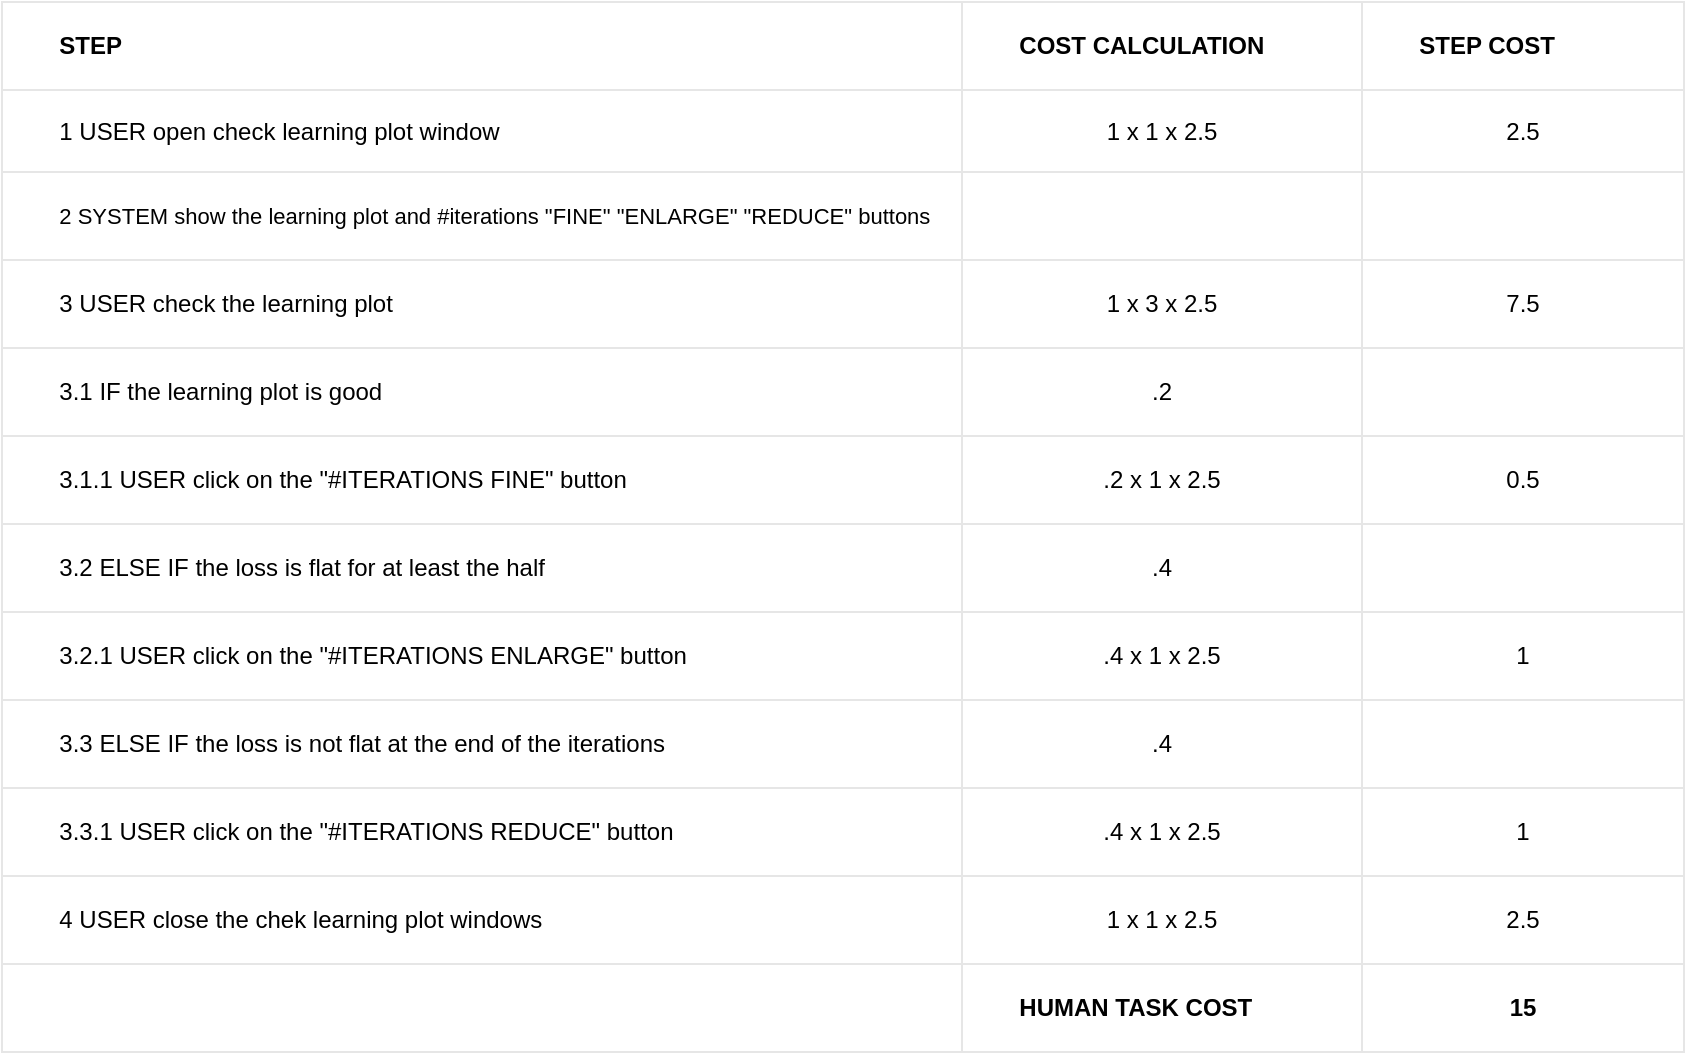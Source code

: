 <mxfile>
    <diagram name="Page-1" id="EmKiFh5BCGxzD36F_mmm">
        <mxGraphModel dx="1813" dy="1596" grid="1" gridSize="10" guides="1" tooltips="1" connect="1" arrows="1" fold="1" page="1" pageScale="1" pageWidth="827" pageHeight="1169" math="0" shadow="0">
            <root>
                <mxCell id="0"/>
                <mxCell id="1" parent="0"/>
                <mxCell id="oyE8q_QoNlwKAlWyIroU-1" value="" style="childLayout=tableLayout;recursiveResize=0;shadow=0;strokeColor=#E6E6E6;align=center;" parent="1" vertex="1">
                    <mxGeometry x="-586" y="-89" width="841" height="525" as="geometry"/>
                </mxCell>
                <mxCell id="oyE8q_QoNlwKAlWyIroU-2" value="" style="shape=tableRow;horizontal=0;startSize=0;swimlaneHead=0;swimlaneBody=0;top=0;left=0;bottom=0;right=0;dropTarget=0;collapsible=0;recursiveResize=0;expand=0;fontStyle=0;fillColor=none;strokeColor=inherit;" parent="oyE8q_QoNlwKAlWyIroU-1" vertex="1">
                    <mxGeometry width="841" height="44" as="geometry"/>
                </mxCell>
                <mxCell id="oyE8q_QoNlwKAlWyIroU-3" value="&lt;span style=&quot;white-space: pre;&quot;&gt;&#9;&lt;/span&gt;STEP" style="connectable=0;recursiveResize=0;strokeColor=inherit;fillColor=none;align=left;whiteSpace=wrap;html=1;fontStyle=1" parent="oyE8q_QoNlwKAlWyIroU-2" vertex="1">
                    <mxGeometry width="480" height="44" as="geometry">
                        <mxRectangle width="480" height="44" as="alternateBounds"/>
                    </mxGeometry>
                </mxCell>
                <mxCell id="oyE8q_QoNlwKAlWyIroU-4" value="&lt;span style=&quot;white-space: pre;&quot;&gt;&#9;&lt;/span&gt;COST CALCULATION" style="connectable=0;recursiveResize=0;strokeColor=inherit;fillColor=none;align=left;whiteSpace=wrap;html=1;fontStyle=1" parent="oyE8q_QoNlwKAlWyIroU-2" vertex="1">
                    <mxGeometry x="480" width="200" height="44" as="geometry">
                        <mxRectangle width="200" height="44" as="alternateBounds"/>
                    </mxGeometry>
                </mxCell>
                <mxCell id="oyE8q_QoNlwKAlWyIroU-5" value="&lt;span style=&quot;white-space: pre;&quot;&gt;&#9;&lt;/span&gt;STEP COST" style="connectable=0;recursiveResize=0;strokeColor=inherit;fillColor=none;align=left;whiteSpace=wrap;html=1;fontStyle=1" parent="oyE8q_QoNlwKAlWyIroU-2" vertex="1">
                    <mxGeometry x="680" width="161" height="44" as="geometry">
                        <mxRectangle width="161" height="44" as="alternateBounds"/>
                    </mxGeometry>
                </mxCell>
                <mxCell id="oyE8q_QoNlwKAlWyIroU-6" style="shape=tableRow;horizontal=0;startSize=0;swimlaneHead=0;swimlaneBody=0;top=0;left=0;bottom=0;right=0;dropTarget=0;collapsible=0;recursiveResize=0;expand=0;fontStyle=0;fillColor=none;strokeColor=inherit;align=left;" parent="oyE8q_QoNlwKAlWyIroU-1" vertex="1">
                    <mxGeometry y="44" width="841" height="41" as="geometry"/>
                </mxCell>
                <mxCell id="oyE8q_QoNlwKAlWyIroU-7" value="&lt;span style=&quot;white-space: pre;&quot;&gt;&#9;&lt;/span&gt;1 USER open check learning plot window&amp;nbsp;" style="connectable=0;recursiveResize=0;strokeColor=inherit;fillColor=none;align=left;whiteSpace=wrap;html=1;" parent="oyE8q_QoNlwKAlWyIroU-6" vertex="1">
                    <mxGeometry width="480" height="41" as="geometry">
                        <mxRectangle width="480" height="41" as="alternateBounds"/>
                    </mxGeometry>
                </mxCell>
                <mxCell id="oyE8q_QoNlwKAlWyIroU-8" value="1 x 1 x 2.5" style="connectable=0;recursiveResize=0;strokeColor=inherit;fillColor=none;align=center;whiteSpace=wrap;html=1;" parent="oyE8q_QoNlwKAlWyIroU-6" vertex="1">
                    <mxGeometry x="480" width="200" height="41" as="geometry">
                        <mxRectangle width="200" height="41" as="alternateBounds"/>
                    </mxGeometry>
                </mxCell>
                <mxCell id="oyE8q_QoNlwKAlWyIroU-9" value="2.5" style="connectable=0;recursiveResize=0;strokeColor=inherit;fillColor=none;align=center;whiteSpace=wrap;html=1;" parent="oyE8q_QoNlwKAlWyIroU-6" vertex="1">
                    <mxGeometry x="680" width="161" height="41" as="geometry">
                        <mxRectangle width="161" height="41" as="alternateBounds"/>
                    </mxGeometry>
                </mxCell>
                <mxCell id="oyE8q_QoNlwKAlWyIroU-10" style="shape=tableRow;horizontal=0;startSize=0;swimlaneHead=0;swimlaneBody=0;top=0;left=0;bottom=0;right=0;dropTarget=0;collapsible=0;recursiveResize=0;expand=0;fontStyle=0;fillColor=none;strokeColor=inherit;" parent="oyE8q_QoNlwKAlWyIroU-1" vertex="1">
                    <mxGeometry y="85" width="841" height="44" as="geometry"/>
                </mxCell>
                <mxCell id="oyE8q_QoNlwKAlWyIroU-11" value="&lt;span style=&quot;white-space: pre;&quot;&gt;&#9;&lt;/span&gt;&lt;font style=&quot;font-size: 11px;&quot;&gt;2 SYSTEM show the learning plot and #iterations &quot;FINE&quot; &quot;ENLARGE&quot; &quot;REDUCE&quot; buttons&lt;/font&gt;" style="connectable=0;recursiveResize=0;strokeColor=inherit;fillColor=none;align=left;whiteSpace=wrap;html=1;" parent="oyE8q_QoNlwKAlWyIroU-10" vertex="1">
                    <mxGeometry width="480" height="44" as="geometry">
                        <mxRectangle width="480" height="44" as="alternateBounds"/>
                    </mxGeometry>
                </mxCell>
                <mxCell id="oyE8q_QoNlwKAlWyIroU-12" value="" style="connectable=0;recursiveResize=0;strokeColor=inherit;fillColor=none;align=left;whiteSpace=wrap;html=1;" parent="oyE8q_QoNlwKAlWyIroU-10" vertex="1">
                    <mxGeometry x="480" width="200" height="44" as="geometry">
                        <mxRectangle width="200" height="44" as="alternateBounds"/>
                    </mxGeometry>
                </mxCell>
                <mxCell id="oyE8q_QoNlwKAlWyIroU-13" value="" style="connectable=0;recursiveResize=0;strokeColor=inherit;fillColor=none;align=left;whiteSpace=wrap;html=1;" parent="oyE8q_QoNlwKAlWyIroU-10" vertex="1">
                    <mxGeometry x="680" width="161" height="44" as="geometry">
                        <mxRectangle width="161" height="44" as="alternateBounds"/>
                    </mxGeometry>
                </mxCell>
                <mxCell id="oyE8q_QoNlwKAlWyIroU-14" style="shape=tableRow;horizontal=0;startSize=0;swimlaneHead=0;swimlaneBody=0;top=0;left=0;bottom=0;right=0;dropTarget=0;collapsible=0;recursiveResize=0;expand=0;fontStyle=0;fillColor=none;strokeColor=inherit;" parent="oyE8q_QoNlwKAlWyIroU-1" vertex="1">
                    <mxGeometry y="129" width="841" height="44" as="geometry"/>
                </mxCell>
                <mxCell id="oyE8q_QoNlwKAlWyIroU-15" value="&lt;span style=&quot;&quot;&gt;&lt;span style=&quot;white-space: pre;&quot;&gt;&amp;nbsp;&lt;span style=&quot;white-space: pre;&quot;&gt;&#9;&lt;/span&gt;&lt;/span&gt;&lt;/span&gt;3 USER check the learning plot" style="connectable=0;recursiveResize=0;strokeColor=inherit;fillColor=none;align=left;whiteSpace=wrap;html=1;" parent="oyE8q_QoNlwKAlWyIroU-14" vertex="1">
                    <mxGeometry width="480" height="44" as="geometry">
                        <mxRectangle width="480" height="44" as="alternateBounds"/>
                    </mxGeometry>
                </mxCell>
                <mxCell id="oyE8q_QoNlwKAlWyIroU-16" value="1 x 3 x 2.5" style="connectable=0;recursiveResize=0;strokeColor=inherit;fillColor=none;align=center;whiteSpace=wrap;html=1;" parent="oyE8q_QoNlwKAlWyIroU-14" vertex="1">
                    <mxGeometry x="480" width="200" height="44" as="geometry">
                        <mxRectangle width="200" height="44" as="alternateBounds"/>
                    </mxGeometry>
                </mxCell>
                <mxCell id="oyE8q_QoNlwKAlWyIroU-17" value="7.5" style="connectable=0;recursiveResize=0;strokeColor=inherit;fillColor=none;align=center;whiteSpace=wrap;html=1;" parent="oyE8q_QoNlwKAlWyIroU-14" vertex="1">
                    <mxGeometry x="680" width="161" height="44" as="geometry">
                        <mxRectangle width="161" height="44" as="alternateBounds"/>
                    </mxGeometry>
                </mxCell>
                <mxCell id="oyE8q_QoNlwKAlWyIroU-18" style="shape=tableRow;horizontal=0;startSize=0;swimlaneHead=0;swimlaneBody=0;top=0;left=0;bottom=0;right=0;dropTarget=0;collapsible=0;recursiveResize=0;expand=0;fontStyle=0;fillColor=none;strokeColor=inherit;" parent="oyE8q_QoNlwKAlWyIroU-1" vertex="1">
                    <mxGeometry y="173" width="841" height="44" as="geometry"/>
                </mxCell>
                <mxCell id="oyE8q_QoNlwKAlWyIroU-19" value="&lt;span style=&quot;white-space: pre;&quot;&gt;&#9;&lt;/span&gt;3.1 IF the learning plot is good" style="connectable=0;recursiveResize=0;strokeColor=inherit;fillColor=none;align=left;whiteSpace=wrap;html=1;" parent="oyE8q_QoNlwKAlWyIroU-18" vertex="1">
                    <mxGeometry width="480" height="44" as="geometry">
                        <mxRectangle width="480" height="44" as="alternateBounds"/>
                    </mxGeometry>
                </mxCell>
                <mxCell id="oyE8q_QoNlwKAlWyIroU-20" value=".2" style="connectable=0;recursiveResize=0;strokeColor=inherit;fillColor=none;align=center;whiteSpace=wrap;html=1;" parent="oyE8q_QoNlwKAlWyIroU-18" vertex="1">
                    <mxGeometry x="480" width="200" height="44" as="geometry">
                        <mxRectangle width="200" height="44" as="alternateBounds"/>
                    </mxGeometry>
                </mxCell>
                <mxCell id="oyE8q_QoNlwKAlWyIroU-21" style="connectable=0;recursiveResize=0;strokeColor=inherit;fillColor=none;align=left;whiteSpace=wrap;html=1;" parent="oyE8q_QoNlwKAlWyIroU-18" vertex="1">
                    <mxGeometry x="680" width="161" height="44" as="geometry">
                        <mxRectangle width="161" height="44" as="alternateBounds"/>
                    </mxGeometry>
                </mxCell>
                <mxCell id="oyE8q_QoNlwKAlWyIroU-26" style="shape=tableRow;horizontal=0;startSize=0;swimlaneHead=0;swimlaneBody=0;top=0;left=0;bottom=0;right=0;dropTarget=0;collapsible=0;recursiveResize=0;expand=0;fontStyle=0;fillColor=none;strokeColor=inherit;" parent="oyE8q_QoNlwKAlWyIroU-1" vertex="1">
                    <mxGeometry y="217" width="841" height="44" as="geometry"/>
                </mxCell>
                <mxCell id="oyE8q_QoNlwKAlWyIroU-27" value="&lt;span style=&quot;&quot;&gt;&lt;span style=&quot;white-space: pre;&quot;&gt;&amp;nbsp;&amp;nbsp;&amp;nbsp;&amp;nbsp;&lt;span style=&quot;white-space: pre;&quot;&gt;&#9;&lt;/span&gt;&lt;/span&gt;&lt;/span&gt;3.1.1 USER click on the &quot;#ITERATIONS FINE&quot; button" style="connectable=0;recursiveResize=0;strokeColor=inherit;fillColor=none;align=left;whiteSpace=wrap;html=1;" parent="oyE8q_QoNlwKAlWyIroU-26" vertex="1">
                    <mxGeometry width="480" height="44" as="geometry">
                        <mxRectangle width="480" height="44" as="alternateBounds"/>
                    </mxGeometry>
                </mxCell>
                <mxCell id="oyE8q_QoNlwKAlWyIroU-28" value=".2 x 1 x 2.5" style="connectable=0;recursiveResize=0;strokeColor=inherit;fillColor=none;align=center;whiteSpace=wrap;html=1;" parent="oyE8q_QoNlwKAlWyIroU-26" vertex="1">
                    <mxGeometry x="480" width="200" height="44" as="geometry">
                        <mxRectangle width="200" height="44" as="alternateBounds"/>
                    </mxGeometry>
                </mxCell>
                <mxCell id="oyE8q_QoNlwKAlWyIroU-29" value="0.5" style="connectable=0;recursiveResize=0;strokeColor=inherit;fillColor=none;align=center;whiteSpace=wrap;html=1;" parent="oyE8q_QoNlwKAlWyIroU-26" vertex="1">
                    <mxGeometry x="680" width="161" height="44" as="geometry">
                        <mxRectangle width="161" height="44" as="alternateBounds"/>
                    </mxGeometry>
                </mxCell>
                <mxCell id="oyE8q_QoNlwKAlWyIroU-30" style="shape=tableRow;horizontal=0;startSize=0;swimlaneHead=0;swimlaneBody=0;top=0;left=0;bottom=0;right=0;dropTarget=0;collapsible=0;recursiveResize=0;expand=0;fontStyle=0;fillColor=none;strokeColor=inherit;" parent="oyE8q_QoNlwKAlWyIroU-1" vertex="1">
                    <mxGeometry y="261" width="841" height="44" as="geometry"/>
                </mxCell>
                <mxCell id="oyE8q_QoNlwKAlWyIroU-31" value="&lt;span style=&quot;&quot;&gt;&#9;&lt;/span&gt;&lt;span style=&quot;white-space: pre;&quot;&gt;&#9;&lt;/span&gt;3.2 ELSE IF the loss is flat for at least the half" style="connectable=0;recursiveResize=0;strokeColor=inherit;fillColor=none;align=left;whiteSpace=wrap;html=1;" parent="oyE8q_QoNlwKAlWyIroU-30" vertex="1">
                    <mxGeometry width="480" height="44" as="geometry">
                        <mxRectangle width="480" height="44" as="alternateBounds"/>
                    </mxGeometry>
                </mxCell>
                <mxCell id="oyE8q_QoNlwKAlWyIroU-32" value=".4" style="connectable=0;recursiveResize=0;strokeColor=inherit;fillColor=none;align=center;whiteSpace=wrap;html=1;" parent="oyE8q_QoNlwKAlWyIroU-30" vertex="1">
                    <mxGeometry x="480" width="200" height="44" as="geometry">
                        <mxRectangle width="200" height="44" as="alternateBounds"/>
                    </mxGeometry>
                </mxCell>
                <mxCell id="oyE8q_QoNlwKAlWyIroU-33" style="connectable=0;recursiveResize=0;strokeColor=inherit;fillColor=none;align=left;whiteSpace=wrap;html=1;" parent="oyE8q_QoNlwKAlWyIroU-30" vertex="1">
                    <mxGeometry x="680" width="161" height="44" as="geometry">
                        <mxRectangle width="161" height="44" as="alternateBounds"/>
                    </mxGeometry>
                </mxCell>
                <mxCell id="E5UNomB5163HNAia4btr-1" style="shape=tableRow;horizontal=0;startSize=0;swimlaneHead=0;swimlaneBody=0;top=0;left=0;bottom=0;right=0;dropTarget=0;collapsible=0;recursiveResize=0;expand=0;fontStyle=0;fillColor=none;strokeColor=inherit;" parent="oyE8q_QoNlwKAlWyIroU-1" vertex="1">
                    <mxGeometry y="305" width="841" height="44" as="geometry"/>
                </mxCell>
                <mxCell id="E5UNomB5163HNAia4btr-2" value="&lt;span style=&quot;&quot;&gt;&lt;span style=&quot;white-space: pre;&quot;&gt;&amp;nbsp;&amp;nbsp;&amp;nbsp;&amp;nbsp;&lt;span style=&quot;white-space: pre;&quot;&gt;&#9;&lt;/span&gt;&lt;/span&gt;&lt;/span&gt;3.2.1 USER click on the &quot;#ITERATIONS ENLARGE&quot; button" style="connectable=0;recursiveResize=0;strokeColor=inherit;fillColor=none;align=left;whiteSpace=wrap;html=1;" parent="E5UNomB5163HNAia4btr-1" vertex="1">
                    <mxGeometry width="480" height="44" as="geometry">
                        <mxRectangle width="480" height="44" as="alternateBounds"/>
                    </mxGeometry>
                </mxCell>
                <mxCell id="E5UNomB5163HNAia4btr-3" value=".4 x 1 x 2.5" style="connectable=0;recursiveResize=0;strokeColor=inherit;fillColor=none;align=center;whiteSpace=wrap;html=1;" parent="E5UNomB5163HNAia4btr-1" vertex="1">
                    <mxGeometry x="480" width="200" height="44" as="geometry">
                        <mxRectangle width="200" height="44" as="alternateBounds"/>
                    </mxGeometry>
                </mxCell>
                <mxCell id="E5UNomB5163HNAia4btr-4" value="1" style="connectable=0;recursiveResize=0;strokeColor=inherit;fillColor=none;align=center;whiteSpace=wrap;html=1;" parent="E5UNomB5163HNAia4btr-1" vertex="1">
                    <mxGeometry x="680" width="161" height="44" as="geometry">
                        <mxRectangle width="161" height="44" as="alternateBounds"/>
                    </mxGeometry>
                </mxCell>
                <mxCell id="E5UNomB5163HNAia4btr-5" style="shape=tableRow;horizontal=0;startSize=0;swimlaneHead=0;swimlaneBody=0;top=0;left=0;bottom=0;right=0;dropTarget=0;collapsible=0;recursiveResize=0;expand=0;fontStyle=0;fillColor=none;strokeColor=inherit;" parent="oyE8q_QoNlwKAlWyIroU-1" vertex="1">
                    <mxGeometry y="349" width="841" height="44" as="geometry"/>
                </mxCell>
                <mxCell id="E5UNomB5163HNAia4btr-6" value="&lt;span style=&quot;&quot;&gt;&#9;&lt;/span&gt;&lt;span style=&quot;white-space: pre;&quot;&gt;&#9;&lt;/span&gt;3.3 ELSE IF&amp;nbsp;the loss is not flat at the end of the iterations" style="connectable=0;recursiveResize=0;strokeColor=inherit;fillColor=none;align=left;whiteSpace=wrap;html=1;" parent="E5UNomB5163HNAia4btr-5" vertex="1">
                    <mxGeometry width="480" height="44" as="geometry">
                        <mxRectangle width="480" height="44" as="alternateBounds"/>
                    </mxGeometry>
                </mxCell>
                <mxCell id="E5UNomB5163HNAia4btr-7" value=".4" style="connectable=0;recursiveResize=0;strokeColor=inherit;fillColor=none;align=center;whiteSpace=wrap;html=1;" parent="E5UNomB5163HNAia4btr-5" vertex="1">
                    <mxGeometry x="480" width="200" height="44" as="geometry">
                        <mxRectangle width="200" height="44" as="alternateBounds"/>
                    </mxGeometry>
                </mxCell>
                <mxCell id="E5UNomB5163HNAia4btr-8" style="connectable=0;recursiveResize=0;strokeColor=inherit;fillColor=none;align=center;whiteSpace=wrap;html=1;" parent="E5UNomB5163HNAia4btr-5" vertex="1">
                    <mxGeometry x="680" width="161" height="44" as="geometry">
                        <mxRectangle width="161" height="44" as="alternateBounds"/>
                    </mxGeometry>
                </mxCell>
                <mxCell id="E5UNomB5163HNAia4btr-10" style="shape=tableRow;horizontal=0;startSize=0;swimlaneHead=0;swimlaneBody=0;top=0;left=0;bottom=0;right=0;dropTarget=0;collapsible=0;recursiveResize=0;expand=0;fontStyle=0;fillColor=none;strokeColor=inherit;" parent="oyE8q_QoNlwKAlWyIroU-1" vertex="1">
                    <mxGeometry y="393" width="841" height="44" as="geometry"/>
                </mxCell>
                <mxCell id="E5UNomB5163HNAia4btr-11" value="&lt;span style=&quot;&quot;&gt;&lt;span style=&quot;white-space: pre;&quot;&gt;&amp;nbsp;&amp;nbsp;&amp;nbsp;&amp;nbsp;&lt;span style=&quot;white-space: pre;&quot;&gt;&#9;&lt;/span&gt;&lt;/span&gt;&lt;/span&gt;&lt;span style=&quot;border-color: var(--border-color);&quot;&gt;&lt;/span&gt;3.3.1 USER click on the &quot;#ITERATIONS REDUCE&quot; button" style="connectable=0;recursiveResize=0;strokeColor=inherit;fillColor=none;align=left;whiteSpace=wrap;html=1;" parent="E5UNomB5163HNAia4btr-10" vertex="1">
                    <mxGeometry width="480" height="44" as="geometry">
                        <mxRectangle width="480" height="44" as="alternateBounds"/>
                    </mxGeometry>
                </mxCell>
                <mxCell id="E5UNomB5163HNAia4btr-12" value=".4 x 1 x 2.5" style="connectable=0;recursiveResize=0;strokeColor=inherit;fillColor=none;align=center;whiteSpace=wrap;html=1;" parent="E5UNomB5163HNAia4btr-10" vertex="1">
                    <mxGeometry x="480" width="200" height="44" as="geometry">
                        <mxRectangle width="200" height="44" as="alternateBounds"/>
                    </mxGeometry>
                </mxCell>
                <mxCell id="E5UNomB5163HNAia4btr-13" value="1" style="connectable=0;recursiveResize=0;strokeColor=inherit;fillColor=none;align=center;whiteSpace=wrap;html=1;" parent="E5UNomB5163HNAia4btr-10" vertex="1">
                    <mxGeometry x="680" width="161" height="44" as="geometry">
                        <mxRectangle width="161" height="44" as="alternateBounds"/>
                    </mxGeometry>
                </mxCell>
                <mxCell id="oyE8q_QoNlwKAlWyIroU-38" style="shape=tableRow;horizontal=0;startSize=0;swimlaneHead=0;swimlaneBody=0;top=0;left=0;bottom=0;right=0;dropTarget=0;collapsible=0;recursiveResize=0;expand=0;fontStyle=0;fillColor=none;strokeColor=inherit;" parent="oyE8q_QoNlwKAlWyIroU-1" vertex="1">
                    <mxGeometry y="437" width="841" height="44" as="geometry"/>
                </mxCell>
                <mxCell id="oyE8q_QoNlwKAlWyIroU-39" value="&lt;span style=&quot;white-space: pre;&quot;&gt;&#9;&lt;/span&gt;4 USER close the chek learning plot windows" style="connectable=0;recursiveResize=0;strokeColor=inherit;fillColor=none;align=left;whiteSpace=wrap;html=1;" parent="oyE8q_QoNlwKAlWyIroU-38" vertex="1">
                    <mxGeometry width="480" height="44" as="geometry">
                        <mxRectangle width="480" height="44" as="alternateBounds"/>
                    </mxGeometry>
                </mxCell>
                <mxCell id="oyE8q_QoNlwKAlWyIroU-40" value="1 x 1 x 2.5" style="connectable=0;recursiveResize=0;strokeColor=inherit;fillColor=none;align=center;whiteSpace=wrap;html=1;" parent="oyE8q_QoNlwKAlWyIroU-38" vertex="1">
                    <mxGeometry x="480" width="200" height="44" as="geometry">
                        <mxRectangle width="200" height="44" as="alternateBounds"/>
                    </mxGeometry>
                </mxCell>
                <mxCell id="oyE8q_QoNlwKAlWyIroU-41" value="2.5" style="connectable=0;recursiveResize=0;strokeColor=inherit;fillColor=none;align=center;whiteSpace=wrap;html=1;" parent="oyE8q_QoNlwKAlWyIroU-38" vertex="1">
                    <mxGeometry x="680" width="161" height="44" as="geometry">
                        <mxRectangle width="161" height="44" as="alternateBounds"/>
                    </mxGeometry>
                </mxCell>
                <mxCell id="oyE8q_QoNlwKAlWyIroU-42" style="shape=tableRow;horizontal=0;startSize=0;swimlaneHead=0;swimlaneBody=0;top=0;left=0;bottom=0;right=0;dropTarget=0;collapsible=0;recursiveResize=0;expand=0;fontStyle=0;fillColor=none;strokeColor=inherit;" parent="oyE8q_QoNlwKAlWyIroU-1" vertex="1">
                    <mxGeometry y="481" width="841" height="44" as="geometry"/>
                </mxCell>
                <mxCell id="oyE8q_QoNlwKAlWyIroU-43" value="" style="connectable=0;recursiveResize=0;strokeColor=inherit;fillColor=none;align=left;whiteSpace=wrap;html=1;" parent="oyE8q_QoNlwKAlWyIroU-42" vertex="1">
                    <mxGeometry width="480" height="44" as="geometry">
                        <mxRectangle width="480" height="44" as="alternateBounds"/>
                    </mxGeometry>
                </mxCell>
                <mxCell id="oyE8q_QoNlwKAlWyIroU-44" value="&#9;&lt;span style=&quot;font-weight: 700;&quot;&gt;&lt;span style=&quot;white-space: pre;&quot;&gt;&#9;&lt;/span&gt;HUMAN TASK COST&lt;/span&gt;" style="connectable=0;recursiveResize=0;strokeColor=inherit;fillColor=none;align=left;whiteSpace=wrap;html=1;" parent="oyE8q_QoNlwKAlWyIroU-42" vertex="1">
                    <mxGeometry x="480" width="200" height="44" as="geometry">
                        <mxRectangle width="200" height="44" as="alternateBounds"/>
                    </mxGeometry>
                </mxCell>
                <mxCell id="oyE8q_QoNlwKAlWyIroU-45" value="&lt;b&gt;15&lt;/b&gt;" style="connectable=0;recursiveResize=0;strokeColor=inherit;fillColor=none;align=center;whiteSpace=wrap;html=1;" parent="oyE8q_QoNlwKAlWyIroU-42" vertex="1">
                    <mxGeometry x="680" width="161" height="44" as="geometry">
                        <mxRectangle width="161" height="44" as="alternateBounds"/>
                    </mxGeometry>
                </mxCell>
            </root>
        </mxGraphModel>
    </diagram>
</mxfile>